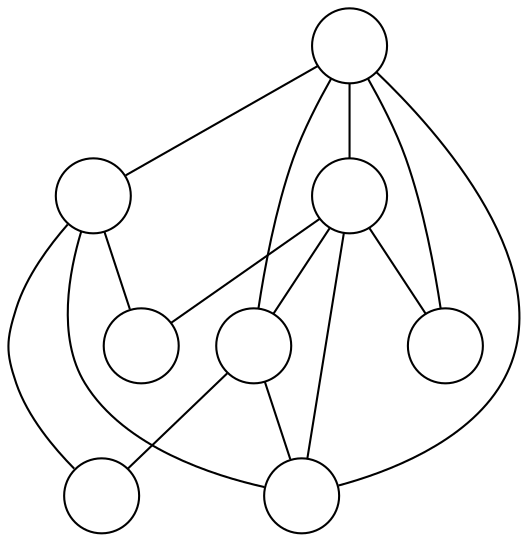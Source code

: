 graph G {
  node[label="", shape=circle]
  0;
  1;
  2;
  3;
  4;
  5;
  6;
  7;
  4 -- 0;
  4 -- 1;
  5 -- 0;
  5 -- 1;
  5 -- 2;
  6 -- 0;
  6 -- 2;
  6 -- 3;
  6 -- 4;
  7 -- 0;
  7 -- 3;
  7 -- 4;
  7 -- 5;
  7 -- 6;
}
